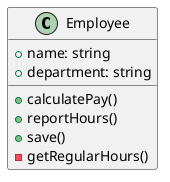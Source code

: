 @startuml
class Employee {
  +name: string
  +department: string
  +calculatePay()
  +reportHours()
  +save()
  -getRegularHours()
}
@enduml
